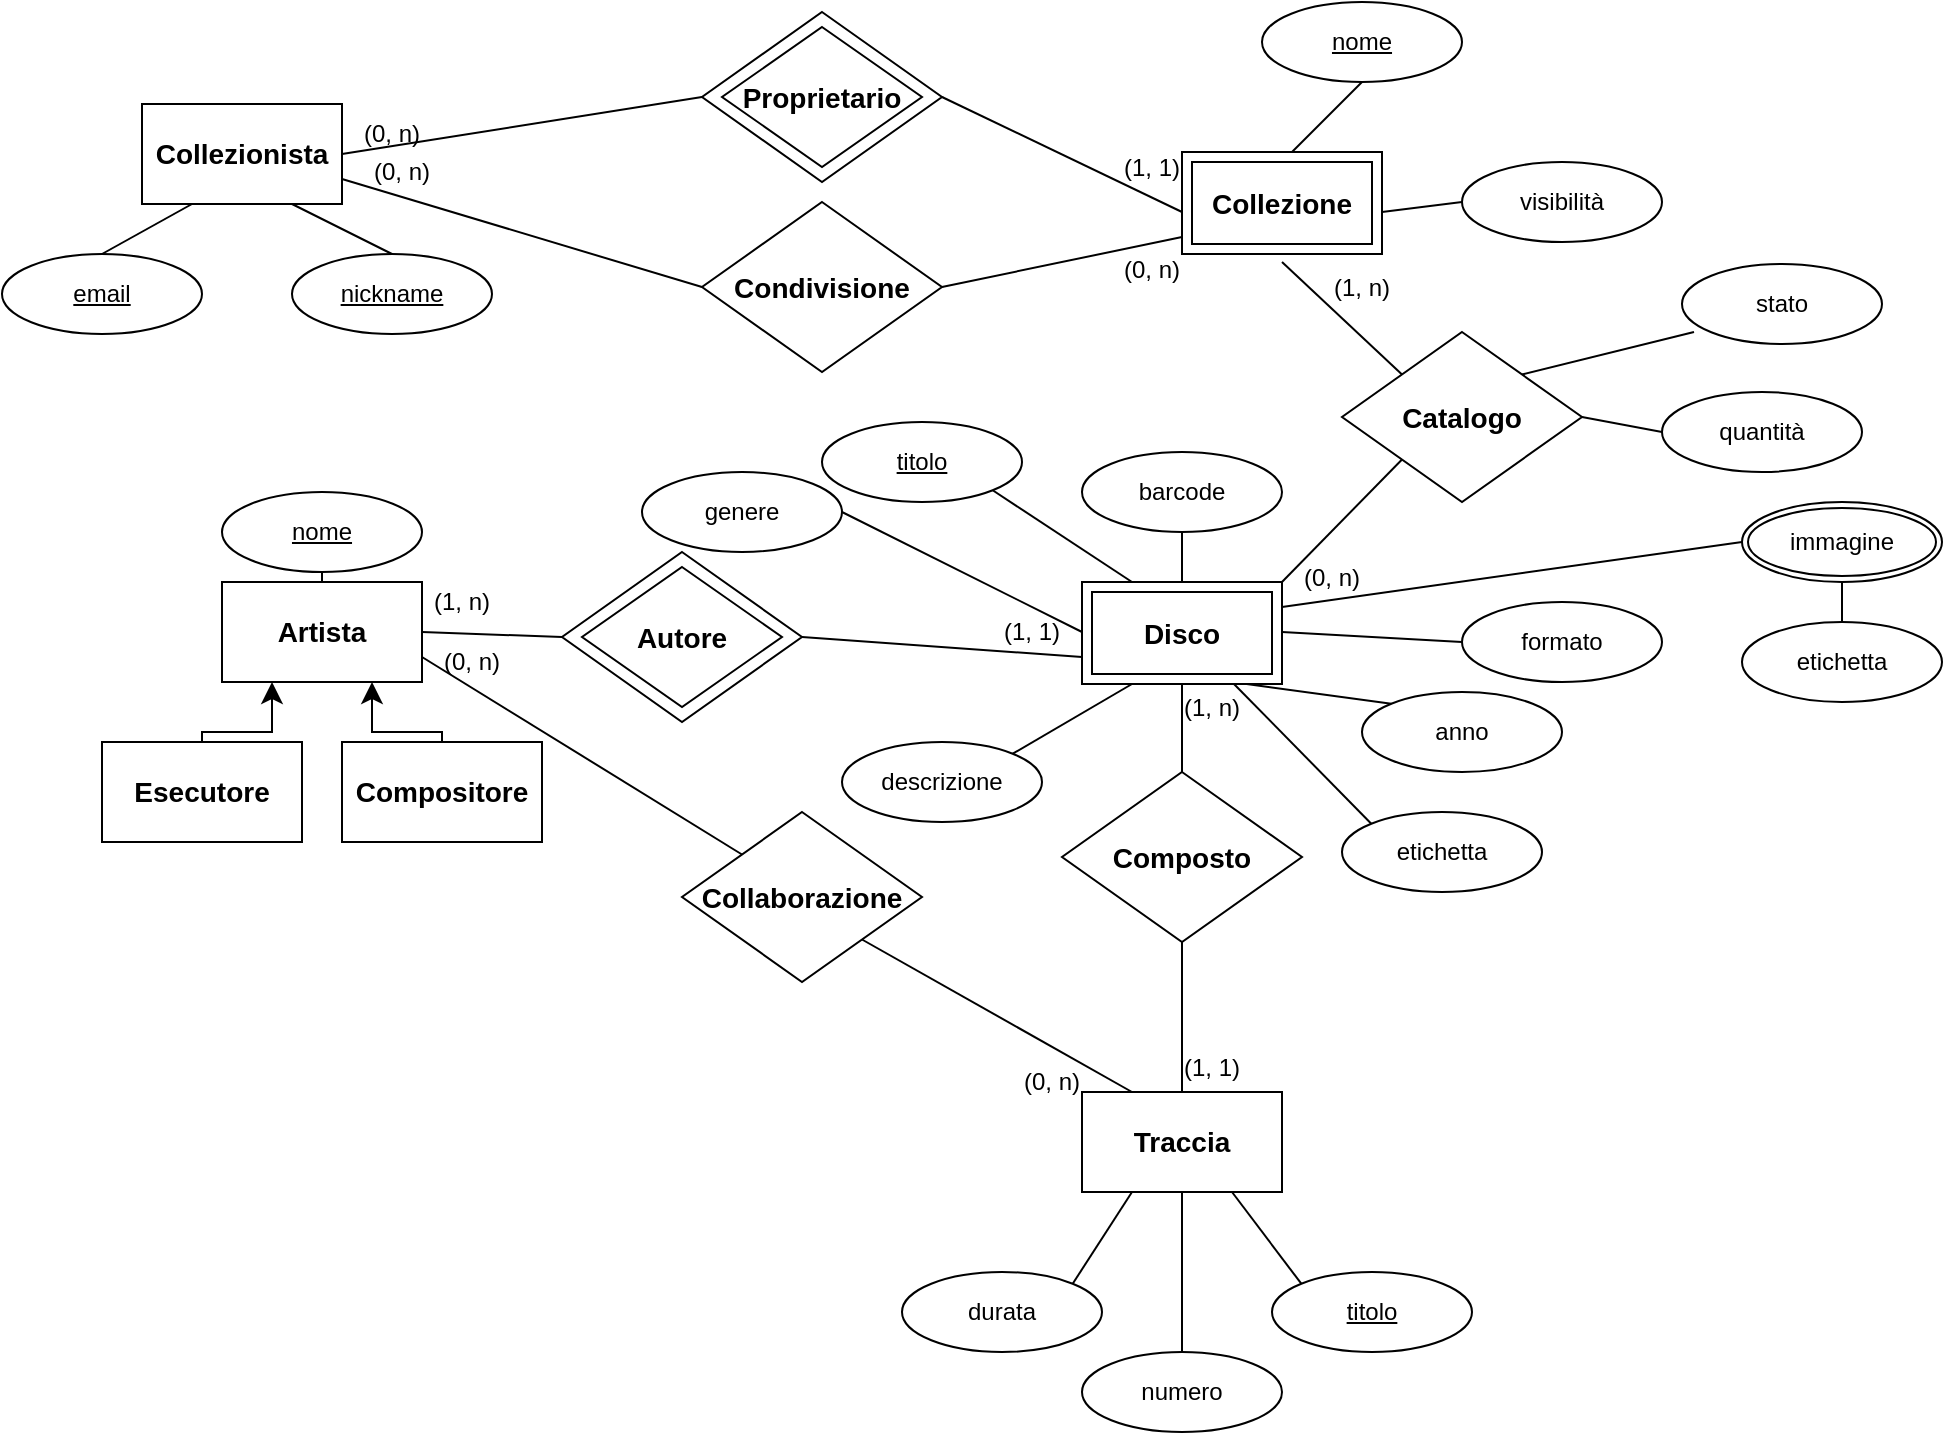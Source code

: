 <mxfile version="21.2.8" type="device">
  <diagram name="Page-1" id="4Aah7TVW3mhizXnvqQwW">
    <mxGraphModel dx="880" dy="526" grid="1" gridSize="10" guides="1" tooltips="1" connect="1" arrows="1" fold="1" page="1" pageScale="1" pageWidth="850" pageHeight="1100" math="0" shadow="0">
      <root>
        <mxCell id="0" />
        <mxCell id="1" parent="0" />
        <mxCell id="E__VWcDHF8cWpaPQWQcF-9" value="" style="group" parent="1" vertex="1" connectable="0">
          <mxGeometry x="70" y="76" width="110" height="80" as="geometry" />
        </mxCell>
        <mxCell id="E__VWcDHF8cWpaPQWQcF-8" value="" style="html=1;dashed=0;whiteSpace=wrap;" parent="E__VWcDHF8cWpaPQWQcF-9" vertex="1">
          <mxGeometry width="100" height="50" as="geometry" />
        </mxCell>
        <mxCell id="E__VWcDHF8cWpaPQWQcF-4" value="Collezionista" style="text;html=1;strokeColor=none;fillColor=none;align=center;verticalAlign=middle;whiteSpace=wrap;rounded=0;fontStyle=1;fontSize=14;" parent="E__VWcDHF8cWpaPQWQcF-9" vertex="1">
          <mxGeometry x="20" y="10" width="60" height="30" as="geometry" />
        </mxCell>
        <mxCell id="E__VWcDHF8cWpaPQWQcF-14" value="nickname" style="ellipse;whiteSpace=wrap;html=1;align=center;fontStyle=4;" parent="1" vertex="1">
          <mxGeometry x="145" y="151" width="100" height="40" as="geometry" />
        </mxCell>
        <mxCell id="E__VWcDHF8cWpaPQWQcF-16" value="" style="endArrow=none;html=1;rounded=0;entryX=0.5;entryY=0;entryDx=0;entryDy=0;exitX=0.75;exitY=1;exitDx=0;exitDy=0;" parent="1" source="E__VWcDHF8cWpaPQWQcF-8" target="E__VWcDHF8cWpaPQWQcF-14" edge="1">
          <mxGeometry relative="1" as="geometry">
            <mxPoint x="130" y="141" as="sourcePoint" />
            <mxPoint x="100" y="241" as="targetPoint" />
          </mxGeometry>
        </mxCell>
        <mxCell id="E__VWcDHF8cWpaPQWQcF-18" value="&lt;u&gt;email&lt;/u&gt;" style="ellipse;whiteSpace=wrap;html=1;align=center;" parent="1" vertex="1">
          <mxGeometry y="151" width="100" height="40" as="geometry" />
        </mxCell>
        <mxCell id="E__VWcDHF8cWpaPQWQcF-19" value="" style="endArrow=none;html=1;rounded=0;entryX=0.5;entryY=0;entryDx=0;entryDy=0;exitX=0.25;exitY=1;exitDx=0;exitDy=0;" parent="1" source="E__VWcDHF8cWpaPQWQcF-8" target="E__VWcDHF8cWpaPQWQcF-18" edge="1">
          <mxGeometry relative="1" as="geometry">
            <mxPoint x="200" y="106" as="sourcePoint" />
            <mxPoint x="205" y="171" as="targetPoint" />
          </mxGeometry>
        </mxCell>
        <mxCell id="E__VWcDHF8cWpaPQWQcF-24" value="&lt;u&gt;nome&lt;/u&gt;" style="ellipse;whiteSpace=wrap;html=1;align=center;" parent="1" vertex="1">
          <mxGeometry x="630" y="25" width="100" height="40" as="geometry" />
        </mxCell>
        <mxCell id="E__VWcDHF8cWpaPQWQcF-25" value="" style="endArrow=none;html=1;rounded=0;entryX=0.5;entryY=0;entryDx=0;entryDy=0;exitX=0.5;exitY=1;exitDx=0;exitDy=0;" parent="1" source="E__VWcDHF8cWpaPQWQcF-24" edge="1">
          <mxGeometry relative="1" as="geometry">
            <mxPoint x="800" y="115" as="sourcePoint" />
            <mxPoint x="640" y="105" as="targetPoint" />
          </mxGeometry>
        </mxCell>
        <mxCell id="E__VWcDHF8cWpaPQWQcF-26" value="stato" style="ellipse;whiteSpace=wrap;html=1;align=center;" parent="1" vertex="1">
          <mxGeometry x="840" y="156" width="100" height="40" as="geometry" />
        </mxCell>
        <mxCell id="E__VWcDHF8cWpaPQWQcF-27" value="anno" style="ellipse;whiteSpace=wrap;html=1;align=center;" parent="1" vertex="1">
          <mxGeometry x="680" y="370" width="100" height="40" as="geometry" />
        </mxCell>
        <mxCell id="E__VWcDHF8cWpaPQWQcF-28" value="genere" style="ellipse;whiteSpace=wrap;html=1;align=center;" parent="1" vertex="1">
          <mxGeometry x="320" y="260" width="100" height="40" as="geometry" />
        </mxCell>
        <mxCell id="E__VWcDHF8cWpaPQWQcF-30" value="&lt;u&gt;titolo&lt;/u&gt;" style="ellipse;whiteSpace=wrap;html=1;align=center;" parent="1" vertex="1">
          <mxGeometry x="410" y="235" width="100" height="40" as="geometry" />
        </mxCell>
        <mxCell id="E__VWcDHF8cWpaPQWQcF-31" value="formato" style="ellipse;whiteSpace=wrap;html=1;align=center;" parent="1" vertex="1">
          <mxGeometry x="730" y="325" width="100" height="40" as="geometry" />
        </mxCell>
        <mxCell id="E__VWcDHF8cWpaPQWQcF-32" value="barcode" style="ellipse;whiteSpace=wrap;html=1;align=center;" parent="1" vertex="1">
          <mxGeometry x="540" y="250" width="100" height="40" as="geometry" />
        </mxCell>
        <mxCell id="E__VWcDHF8cWpaPQWQcF-34" value="" style="group" parent="1" vertex="1" connectable="0">
          <mxGeometry x="540" y="570" width="100" height="50" as="geometry" />
        </mxCell>
        <mxCell id="E__VWcDHF8cWpaPQWQcF-35" value="" style="html=1;dashed=0;whiteSpace=wrap;" parent="E__VWcDHF8cWpaPQWQcF-34" vertex="1">
          <mxGeometry width="100" height="50" as="geometry" />
        </mxCell>
        <mxCell id="E__VWcDHF8cWpaPQWQcF-36" value="Traccia" style="text;html=1;strokeColor=none;fillColor=none;align=center;verticalAlign=middle;whiteSpace=wrap;rounded=0;fontStyle=1;fontSize=14;" parent="E__VWcDHF8cWpaPQWQcF-34" vertex="1">
          <mxGeometry x="20" y="10" width="60" height="30" as="geometry" />
        </mxCell>
        <mxCell id="E__VWcDHF8cWpaPQWQcF-37" value="&lt;u&gt;titolo&lt;/u&gt;" style="ellipse;whiteSpace=wrap;html=1;align=center;" parent="1" vertex="1">
          <mxGeometry x="635" y="660" width="100" height="40" as="geometry" />
        </mxCell>
        <mxCell id="E__VWcDHF8cWpaPQWQcF-39" value="durata" style="ellipse;whiteSpace=wrap;html=1;align=center;" parent="1" vertex="1">
          <mxGeometry x="450" y="660" width="100" height="40" as="geometry" />
        </mxCell>
        <mxCell id="E__VWcDHF8cWpaPQWQcF-49" value="visibilità" style="ellipse;whiteSpace=wrap;html=1;align=center;" parent="1" vertex="1">
          <mxGeometry x="730" y="105" width="100" height="40" as="geometry" />
        </mxCell>
        <mxCell id="3cUHEKkpjPZS7k_F1PP2-15" value="" style="endArrow=none;html=1;rounded=0;entryX=1;entryY=0.5;entryDx=0;entryDy=0;exitX=0;exitY=0.5;exitDx=0;exitDy=0;" parent="1" target="E__VWcDHF8cWpaPQWQcF-8" edge="1">
          <mxGeometry relative="1" as="geometry">
            <mxPoint x="350" y="72.5" as="sourcePoint" />
            <mxPoint x="410" y="190" as="targetPoint" />
          </mxGeometry>
        </mxCell>
        <mxCell id="3cUHEKkpjPZS7k_F1PP2-17" value="(0, n)" style="text;html=1;strokeColor=none;fillColor=none;align=center;verticalAlign=middle;whiteSpace=wrap;rounded=0;" parent="1" vertex="1">
          <mxGeometry x="180" y="86" width="30" height="10" as="geometry" />
        </mxCell>
        <mxCell id="3cUHEKkpjPZS7k_F1PP2-18" value="" style="endArrow=none;html=1;rounded=0;entryX=0;entryY=0.5;entryDx=0;entryDy=0;exitX=1;exitY=0.5;exitDx=0;exitDy=0;" parent="1" edge="1">
          <mxGeometry relative="1" as="geometry">
            <mxPoint x="470" y="72.5" as="sourcePoint" />
            <mxPoint x="590" y="130" as="targetPoint" />
          </mxGeometry>
        </mxCell>
        <mxCell id="3cUHEKkpjPZS7k_F1PP2-19" value="(1, 1)" style="text;html=1;strokeColor=none;fillColor=none;align=center;verticalAlign=middle;whiteSpace=wrap;rounded=0;" parent="1" vertex="1">
          <mxGeometry x="560" y="100" width="30" height="15" as="geometry" />
        </mxCell>
        <mxCell id="3cUHEKkpjPZS7k_F1PP2-26" value="" style="group" parent="1" vertex="1" connectable="0">
          <mxGeometry x="110" y="315" width="100" height="50" as="geometry" />
        </mxCell>
        <mxCell id="3cUHEKkpjPZS7k_F1PP2-24" value="" style="html=1;dashed=0;whiteSpace=wrap;" parent="3cUHEKkpjPZS7k_F1PP2-26" vertex="1">
          <mxGeometry width="100" height="50" as="geometry" />
        </mxCell>
        <mxCell id="3cUHEKkpjPZS7k_F1PP2-25" value="&lt;b&gt;&lt;font style=&quot;font-size: 14px;&quot;&gt;Artista&lt;/font&gt;&lt;/b&gt;" style="text;html=1;strokeColor=none;fillColor=none;align=center;verticalAlign=middle;whiteSpace=wrap;rounded=0;" parent="3cUHEKkpjPZS7k_F1PP2-26" vertex="1">
          <mxGeometry x="20" y="10" width="60" height="30" as="geometry" />
        </mxCell>
        <mxCell id="3cUHEKkpjPZS7k_F1PP2-28" value="" style="group" parent="1" vertex="1" connectable="0">
          <mxGeometry x="170" y="395" width="100" height="50" as="geometry" />
        </mxCell>
        <mxCell id="3cUHEKkpjPZS7k_F1PP2-29" value="" style="html=1;dashed=0;whiteSpace=wrap;" parent="3cUHEKkpjPZS7k_F1PP2-28" vertex="1">
          <mxGeometry width="100" height="50" as="geometry" />
        </mxCell>
        <mxCell id="3cUHEKkpjPZS7k_F1PP2-30" value="&lt;b&gt;&lt;font style=&quot;font-size: 14px;&quot;&gt;Compositore&lt;/font&gt;&lt;/b&gt;" style="text;html=1;strokeColor=none;fillColor=none;align=center;verticalAlign=middle;whiteSpace=wrap;rounded=0;" parent="3cUHEKkpjPZS7k_F1PP2-28" vertex="1">
          <mxGeometry x="20" y="10" width="60" height="30" as="geometry" />
        </mxCell>
        <mxCell id="3cUHEKkpjPZS7k_F1PP2-31" value="" style="group" parent="1" vertex="1" connectable="0">
          <mxGeometry x="50" y="395" width="100" height="50" as="geometry" />
        </mxCell>
        <mxCell id="3cUHEKkpjPZS7k_F1PP2-32" value="" style="html=1;dashed=0;whiteSpace=wrap;" parent="3cUHEKkpjPZS7k_F1PP2-31" vertex="1">
          <mxGeometry width="100" height="50" as="geometry" />
        </mxCell>
        <mxCell id="3cUHEKkpjPZS7k_F1PP2-33" value="&lt;b&gt;&lt;font style=&quot;font-size: 14px;&quot;&gt;Esecutore&lt;br&gt;&lt;/font&gt;&lt;/b&gt;" style="text;html=1;strokeColor=none;fillColor=none;align=center;verticalAlign=middle;whiteSpace=wrap;rounded=0;" parent="3cUHEKkpjPZS7k_F1PP2-31" vertex="1">
          <mxGeometry x="20" y="10" width="60" height="30" as="geometry" />
        </mxCell>
        <mxCell id="3cUHEKkpjPZS7k_F1PP2-42" value="" style="endArrow=none;html=1;rounded=0;entryX=0.5;entryY=0;entryDx=0;entryDy=0;exitX=0.5;exitY=1;exitDx=0;exitDy=0;" parent="1" source="3cUHEKkpjPZS7k_F1PP2-48" target="3cUHEKkpjPZS7k_F1PP2-24" edge="1">
          <mxGeometry relative="1" as="geometry">
            <mxPoint x="650" y="240" as="sourcePoint" />
            <mxPoint x="610" y="280" as="targetPoint" />
          </mxGeometry>
        </mxCell>
        <mxCell id="3cUHEKkpjPZS7k_F1PP2-43" value="" style="endArrow=none;html=1;rounded=0;entryX=0.5;entryY=0;entryDx=0;entryDy=0;exitX=0.5;exitY=1;exitDx=0;exitDy=0;" parent="1" source="E__VWcDHF8cWpaPQWQcF-32" edge="1">
          <mxGeometry relative="1" as="geometry">
            <mxPoint x="700" y="250" as="sourcePoint" />
            <mxPoint x="590" y="315" as="targetPoint" />
          </mxGeometry>
        </mxCell>
        <mxCell id="3cUHEKkpjPZS7k_F1PP2-44" value="" style="endArrow=none;html=1;rounded=0;entryX=1;entryY=1;entryDx=0;entryDy=0;exitX=0.25;exitY=0;exitDx=0;exitDy=0;" parent="1" target="E__VWcDHF8cWpaPQWQcF-30" edge="1">
          <mxGeometry relative="1" as="geometry">
            <mxPoint x="565" y="315" as="sourcePoint" />
            <mxPoint x="680" y="290" as="targetPoint" />
          </mxGeometry>
        </mxCell>
        <mxCell id="3cUHEKkpjPZS7k_F1PP2-45" value="" style="endArrow=none;html=1;rounded=0;entryX=1;entryY=0.5;entryDx=0;entryDy=0;exitX=0;exitY=0.5;exitDx=0;exitDy=0;" parent="1" source="E__VWcDHF8cWpaPQWQcF-31" edge="1">
          <mxGeometry relative="1" as="geometry">
            <mxPoint x="750" y="260" as="sourcePoint" />
            <mxPoint x="640" y="340" as="targetPoint" />
          </mxGeometry>
        </mxCell>
        <mxCell id="3cUHEKkpjPZS7k_F1PP2-48" value="nome" style="ellipse;whiteSpace=wrap;html=1;align=center;fontStyle=4;" parent="1" vertex="1">
          <mxGeometry x="110" y="270" width="100" height="40" as="geometry" />
        </mxCell>
        <mxCell id="3cUHEKkpjPZS7k_F1PP2-50" value="" style="edgeStyle=segmentEdgeStyle;endArrow=classic;html=1;curved=0;rounded=0;endSize=8;startSize=8;exitX=0.5;exitY=0;exitDx=0;exitDy=0;entryX=0.25;entryY=1;entryDx=0;entryDy=0;" parent="1" source="3cUHEKkpjPZS7k_F1PP2-32" target="3cUHEKkpjPZS7k_F1PP2-24" edge="1">
          <mxGeometry width="50" height="50" relative="1" as="geometry">
            <mxPoint x="500" y="410" as="sourcePoint" />
            <mxPoint x="550" y="360" as="targetPoint" />
            <Array as="points">
              <mxPoint x="100" y="390" />
              <mxPoint x="135" y="390" />
            </Array>
          </mxGeometry>
        </mxCell>
        <mxCell id="3cUHEKkpjPZS7k_F1PP2-51" value="" style="edgeStyle=segmentEdgeStyle;endArrow=classic;html=1;curved=0;rounded=0;endSize=8;startSize=8;exitX=0.5;exitY=0;exitDx=0;exitDy=0;entryX=0.75;entryY=1;entryDx=0;entryDy=0;" parent="1" source="3cUHEKkpjPZS7k_F1PP2-29" target="3cUHEKkpjPZS7k_F1PP2-24" edge="1">
          <mxGeometry width="50" height="50" relative="1" as="geometry">
            <mxPoint x="500" y="410" as="sourcePoint" />
            <mxPoint x="550" y="360" as="targetPoint" />
            <Array as="points">
              <mxPoint x="220" y="390" />
              <mxPoint x="185" y="390" />
            </Array>
          </mxGeometry>
        </mxCell>
        <mxCell id="3cUHEKkpjPZS7k_F1PP2-52" value="" style="endArrow=none;html=1;rounded=0;entryX=1;entryY=0.5;entryDx=0;entryDy=0;exitX=0;exitY=0.5;exitDx=0;exitDy=0;" parent="1" target="E__VWcDHF8cWpaPQWQcF-28" edge="1">
          <mxGeometry relative="1" as="geometry">
            <mxPoint x="540" y="340" as="sourcePoint" />
            <mxPoint x="670" y="428" as="targetPoint" />
          </mxGeometry>
        </mxCell>
        <mxCell id="3cUHEKkpjPZS7k_F1PP2-53" value="" style="endArrow=none;html=1;rounded=0;entryX=0;entryY=0;entryDx=0;entryDy=0;exitX=0.75;exitY=1;exitDx=0;exitDy=0;" parent="1" target="E__VWcDHF8cWpaPQWQcF-27" edge="1">
          <mxGeometry relative="1" as="geometry">
            <mxPoint x="615" y="365" as="sourcePoint" />
            <mxPoint x="590" y="438" as="targetPoint" />
          </mxGeometry>
        </mxCell>
        <mxCell id="3cUHEKkpjPZS7k_F1PP2-54" value="" style="endArrow=none;html=1;rounded=0;entryX=0.06;entryY=0.85;entryDx=0;entryDy=0;exitX=1;exitY=0;exitDx=0;exitDy=0;entryPerimeter=0;" parent="1" target="E__VWcDHF8cWpaPQWQcF-26" edge="1" source="3cUHEKkpjPZS7k_F1PP2-57">
          <mxGeometry relative="1" as="geometry">
            <mxPoint x="565" y="365" as="sourcePoint" />
            <mxPoint x="550" y="418" as="targetPoint" />
          </mxGeometry>
        </mxCell>
        <mxCell id="3cUHEKkpjPZS7k_F1PP2-56" value="" style="group" parent="1" vertex="1" connectable="0">
          <mxGeometry x="670" y="190" width="120" height="85" as="geometry" />
        </mxCell>
        <mxCell id="3cUHEKkpjPZS7k_F1PP2-57" value="" style="shape=rhombus;html=1;dashed=0;whiteSpace=wrap;perimeter=rhombusPerimeter;" parent="3cUHEKkpjPZS7k_F1PP2-56" vertex="1">
          <mxGeometry width="120" height="85" as="geometry" />
        </mxCell>
        <mxCell id="3cUHEKkpjPZS7k_F1PP2-58" value="Catalogo" style="text;html=1;strokeColor=none;fillColor=none;align=center;verticalAlign=middle;whiteSpace=wrap;rounded=0;fontStyle=1;fontSize=14;" parent="3cUHEKkpjPZS7k_F1PP2-56" vertex="1">
          <mxGeometry x="30" y="27.5" width="60" height="30" as="geometry" />
        </mxCell>
        <mxCell id="3cUHEKkpjPZS7k_F1PP2-59" value="" style="endArrow=none;html=1;rounded=0;entryX=0;entryY=0;entryDx=0;entryDy=0;exitX=0.5;exitY=1;exitDx=0;exitDy=0;" parent="1" target="3cUHEKkpjPZS7k_F1PP2-57" edge="1">
          <mxGeometry relative="1" as="geometry">
            <mxPoint x="640" y="155" as="sourcePoint" />
            <mxPoint x="490" y="235" as="targetPoint" />
          </mxGeometry>
        </mxCell>
        <mxCell id="3cUHEKkpjPZS7k_F1PP2-60" value="(0, n)" style="text;html=1;strokeColor=none;fillColor=none;align=center;verticalAlign=middle;whiteSpace=wrap;rounded=0;" parent="1" vertex="1">
          <mxGeometry x="560" y="151" width="30" height="15" as="geometry" />
        </mxCell>
        <mxCell id="3cUHEKkpjPZS7k_F1PP2-61" value="" style="endArrow=none;html=1;rounded=0;entryX=0;entryY=1;entryDx=0;entryDy=0;exitX=1;exitY=0;exitDx=0;exitDy=0;" parent="1" target="3cUHEKkpjPZS7k_F1PP2-57" edge="1">
          <mxGeometry relative="1" as="geometry">
            <mxPoint x="640" y="315" as="sourcePoint" />
            <mxPoint x="620" y="230" as="targetPoint" />
          </mxGeometry>
        </mxCell>
        <mxCell id="3cUHEKkpjPZS7k_F1PP2-62" value="(0, n)" style="text;html=1;strokeColor=none;fillColor=none;align=center;verticalAlign=middle;whiteSpace=wrap;rounded=0;" parent="1" vertex="1">
          <mxGeometry x="650" y="305" width="30" height="15" as="geometry" />
        </mxCell>
        <mxCell id="3cUHEKkpjPZS7k_F1PP2-71" value="" style="endArrow=none;html=1;rounded=0;entryX=1;entryY=0.5;entryDx=0;entryDy=0;exitX=0;exitY=0.5;exitDx=0;exitDy=0;" parent="1" target="3cUHEKkpjPZS7k_F1PP2-24" edge="1">
          <mxGeometry relative="1" as="geometry">
            <mxPoint x="280" y="342.5" as="sourcePoint" />
            <mxPoint x="290" y="195" as="targetPoint" />
          </mxGeometry>
        </mxCell>
        <mxCell id="3cUHEKkpjPZS7k_F1PP2-72" value="(1, n)" style="text;html=1;strokeColor=none;fillColor=none;align=center;verticalAlign=middle;whiteSpace=wrap;rounded=0;" parent="1" vertex="1">
          <mxGeometry x="215" y="320" width="30" height="10" as="geometry" />
        </mxCell>
        <mxCell id="3cUHEKkpjPZS7k_F1PP2-73" value="" style="endArrow=none;html=1;rounded=0;entryX=1;entryY=0.5;entryDx=0;entryDy=0;exitX=0;exitY=0.75;exitDx=0;exitDy=0;" parent="1" edge="1">
          <mxGeometry relative="1" as="geometry">
            <mxPoint x="540" y="352.5" as="sourcePoint" />
            <mxPoint x="400" y="342.5" as="targetPoint" />
          </mxGeometry>
        </mxCell>
        <mxCell id="3cUHEKkpjPZS7k_F1PP2-74" value="(1, 1)" style="text;html=1;strokeColor=none;fillColor=none;align=center;verticalAlign=middle;whiteSpace=wrap;rounded=0;" parent="1" vertex="1">
          <mxGeometry x="500" y="335" width="30" height="10" as="geometry" />
        </mxCell>
        <mxCell id="3cUHEKkpjPZS7k_F1PP2-75" value="" style="endArrow=none;html=1;rounded=0;entryX=1;entryY=0;entryDx=0;entryDy=0;exitX=0.25;exitY=1;exitDx=0;exitDy=0;" parent="1" source="E__VWcDHF8cWpaPQWQcF-35" target="E__VWcDHF8cWpaPQWQcF-39" edge="1">
          <mxGeometry relative="1" as="geometry">
            <mxPoint x="750" y="590" as="sourcePoint" />
            <mxPoint x="630" y="530" as="targetPoint" />
          </mxGeometry>
        </mxCell>
        <mxCell id="3cUHEKkpjPZS7k_F1PP2-76" value="" style="endArrow=none;html=1;rounded=0;entryX=0.75;entryY=1;entryDx=0;entryDy=0;exitX=0;exitY=0;exitDx=0;exitDy=0;" parent="1" source="E__VWcDHF8cWpaPQWQcF-37" target="E__VWcDHF8cWpaPQWQcF-35" edge="1">
          <mxGeometry relative="1" as="geometry">
            <mxPoint x="730" y="600" as="sourcePoint" />
            <mxPoint x="610" y="540" as="targetPoint" />
          </mxGeometry>
        </mxCell>
        <mxCell id="3cUHEKkpjPZS7k_F1PP2-77" value="" style="group" parent="1" vertex="1" connectable="0">
          <mxGeometry x="530" y="410" width="120" height="85" as="geometry" />
        </mxCell>
        <mxCell id="3cUHEKkpjPZS7k_F1PP2-78" value="" style="shape=rhombus;html=1;dashed=0;whiteSpace=wrap;perimeter=rhombusPerimeter;" parent="3cUHEKkpjPZS7k_F1PP2-77" vertex="1">
          <mxGeometry width="120" height="85" as="geometry" />
        </mxCell>
        <mxCell id="3cUHEKkpjPZS7k_F1PP2-79" value="Composto" style="text;html=1;strokeColor=none;fillColor=none;align=center;verticalAlign=middle;whiteSpace=wrap;rounded=0;fontStyle=1;fontSize=14;" parent="3cUHEKkpjPZS7k_F1PP2-77" vertex="1">
          <mxGeometry x="30" y="27.5" width="60" height="30" as="geometry" />
        </mxCell>
        <mxCell id="3cUHEKkpjPZS7k_F1PP2-80" value="" style="endArrow=none;html=1;rounded=0;entryX=0.5;entryY=0;entryDx=0;entryDy=0;exitX=0.5;exitY=1;exitDx=0;exitDy=0;" parent="1" target="3cUHEKkpjPZS7k_F1PP2-78" edge="1">
          <mxGeometry relative="1" as="geometry">
            <mxPoint x="590" y="365" as="sourcePoint" />
            <mxPoint x="590" y="521.5" as="targetPoint" />
          </mxGeometry>
        </mxCell>
        <mxCell id="3cUHEKkpjPZS7k_F1PP2-81" value="(1, n)" style="text;html=1;strokeColor=none;fillColor=none;align=center;verticalAlign=middle;whiteSpace=wrap;rounded=0;" parent="1" vertex="1">
          <mxGeometry x="590" y="370" width="30" height="15" as="geometry" />
        </mxCell>
        <mxCell id="3cUHEKkpjPZS7k_F1PP2-82" value="" style="endArrow=none;html=1;rounded=0;entryX=0.5;entryY=1;entryDx=0;entryDy=0;exitX=0.5;exitY=0;exitDx=0;exitDy=0;" parent="1" source="E__VWcDHF8cWpaPQWQcF-35" target="3cUHEKkpjPZS7k_F1PP2-78" edge="1">
          <mxGeometry relative="1" as="geometry">
            <mxPoint x="740" y="601.5" as="sourcePoint" />
            <mxPoint x="720" y="516.5" as="targetPoint" />
          </mxGeometry>
        </mxCell>
        <mxCell id="3cUHEKkpjPZS7k_F1PP2-83" value="(1, 1)" style="text;html=1;strokeColor=none;fillColor=none;align=center;verticalAlign=middle;whiteSpace=wrap;rounded=0;" parent="1" vertex="1">
          <mxGeometry x="590" y="550" width="30" height="15" as="geometry" />
        </mxCell>
        <mxCell id="3cUHEKkpjPZS7k_F1PP2-95" value="" style="group" parent="1" vertex="1" connectable="0">
          <mxGeometry x="350" y="125" width="120" height="85" as="geometry" />
        </mxCell>
        <mxCell id="3cUHEKkpjPZS7k_F1PP2-96" value="" style="shape=rhombus;html=1;dashed=0;whiteSpace=wrap;perimeter=rhombusPerimeter;" parent="3cUHEKkpjPZS7k_F1PP2-95" vertex="1">
          <mxGeometry width="120" height="85" as="geometry" />
        </mxCell>
        <mxCell id="3cUHEKkpjPZS7k_F1PP2-97" value="Condivisione" style="text;html=1;strokeColor=none;fillColor=none;align=center;verticalAlign=middle;whiteSpace=wrap;rounded=0;fontStyle=1;fontSize=14;" parent="3cUHEKkpjPZS7k_F1PP2-95" vertex="1">
          <mxGeometry x="30" y="27.5" width="60" height="30" as="geometry" />
        </mxCell>
        <mxCell id="3cUHEKkpjPZS7k_F1PP2-98" value="" style="endArrow=none;html=1;rounded=0;entryX=1;entryY=0.75;entryDx=0;entryDy=0;exitX=0;exitY=0.5;exitDx=0;exitDy=0;" parent="1" source="3cUHEKkpjPZS7k_F1PP2-96" target="E__VWcDHF8cWpaPQWQcF-8" edge="1">
          <mxGeometry relative="1" as="geometry">
            <mxPoint x="380" y="330" as="sourcePoint" />
            <mxPoint x="300" y="241" as="targetPoint" />
          </mxGeometry>
        </mxCell>
        <mxCell id="3cUHEKkpjPZS7k_F1PP2-99" value="(0, n)" style="text;html=1;strokeColor=none;fillColor=none;align=center;verticalAlign=middle;whiteSpace=wrap;rounded=0;" parent="1" vertex="1">
          <mxGeometry x="185" y="105" width="30" height="10" as="geometry" />
        </mxCell>
        <mxCell id="3cUHEKkpjPZS7k_F1PP2-100" value="" style="endArrow=none;html=1;rounded=0;entryX=0;entryY=0.75;entryDx=0;entryDy=0;exitX=1;exitY=0.5;exitDx=0;exitDy=0;" parent="1" source="3cUHEKkpjPZS7k_F1PP2-96" edge="1">
          <mxGeometry relative="1" as="geometry">
            <mxPoint x="830" y="283" as="sourcePoint" />
            <mxPoint x="590" y="142.5" as="targetPoint" />
          </mxGeometry>
        </mxCell>
        <mxCell id="3cUHEKkpjPZS7k_F1PP2-101" value="(1, n)" style="text;html=1;strokeColor=none;fillColor=none;align=center;verticalAlign=middle;whiteSpace=wrap;rounded=0;" parent="1" vertex="1">
          <mxGeometry x="665" y="160" width="30" height="15" as="geometry" />
        </mxCell>
        <mxCell id="3cUHEKkpjPZS7k_F1PP2-102" value="" style="endArrow=none;html=1;rounded=0;entryX=1;entryY=0.5;entryDx=0;entryDy=0;exitX=0;exitY=0.5;exitDx=0;exitDy=0;" parent="1" source="E__VWcDHF8cWpaPQWQcF-49" edge="1">
          <mxGeometry relative="1" as="geometry">
            <mxPoint x="750" y="70" as="sourcePoint" />
            <mxPoint x="690" y="130" as="targetPoint" />
          </mxGeometry>
        </mxCell>
        <mxCell id="3cUHEKkpjPZS7k_F1PP2-113" value="immagine" style="ellipse;shape=doubleEllipse;margin=3;whiteSpace=wrap;html=1;align=center;" parent="1" vertex="1">
          <mxGeometry x="870" y="275" width="100" height="40" as="geometry" />
        </mxCell>
        <mxCell id="3cUHEKkpjPZS7k_F1PP2-114" value="etichetta" style="ellipse;whiteSpace=wrap;html=1;align=center;" parent="1" vertex="1">
          <mxGeometry x="870" y="335" width="100" height="40" as="geometry" />
        </mxCell>
        <mxCell id="3cUHEKkpjPZS7k_F1PP2-115" value="" style="endArrow=none;html=1;rounded=0;entryX=0.5;entryY=0;entryDx=0;entryDy=0;exitX=0.5;exitY=1;exitDx=0;exitDy=0;" parent="1" source="3cUHEKkpjPZS7k_F1PP2-113" target="3cUHEKkpjPZS7k_F1PP2-114" edge="1">
          <mxGeometry relative="1" as="geometry">
            <mxPoint x="860" y="375" as="sourcePoint" />
            <mxPoint x="780" y="386" as="targetPoint" />
          </mxGeometry>
        </mxCell>
        <mxCell id="3cUHEKkpjPZS7k_F1PP2-116" value="etichetta" style="ellipse;whiteSpace=wrap;html=1;align=center;" parent="1" vertex="1">
          <mxGeometry x="670" y="430" width="100" height="40" as="geometry" />
        </mxCell>
        <mxCell id="3cUHEKkpjPZS7k_F1PP2-117" value="" style="endArrow=none;html=1;rounded=0;entryX=0;entryY=0;entryDx=0;entryDy=0;exitX=0.75;exitY=1;exitDx=0;exitDy=0;" parent="1" target="3cUHEKkpjPZS7k_F1PP2-116" edge="1">
          <mxGeometry relative="1" as="geometry">
            <mxPoint x="615" y="365" as="sourcePoint" />
            <mxPoint x="890" y="431" as="targetPoint" />
          </mxGeometry>
        </mxCell>
        <mxCell id="3cUHEKkpjPZS7k_F1PP2-118" value="" style="group" parent="1" vertex="1" connectable="0">
          <mxGeometry x="340" y="430" width="120" height="85" as="geometry" />
        </mxCell>
        <mxCell id="3cUHEKkpjPZS7k_F1PP2-119" value="" style="shape=rhombus;html=1;dashed=0;whiteSpace=wrap;perimeter=rhombusPerimeter;" parent="3cUHEKkpjPZS7k_F1PP2-118" vertex="1">
          <mxGeometry width="120" height="85" as="geometry" />
        </mxCell>
        <mxCell id="3cUHEKkpjPZS7k_F1PP2-120" value="Collaborazione" style="text;html=1;strokeColor=none;fillColor=none;align=center;verticalAlign=middle;whiteSpace=wrap;rounded=0;fontStyle=1;fontSize=14;" parent="3cUHEKkpjPZS7k_F1PP2-118" vertex="1">
          <mxGeometry x="30" y="27.5" width="60" height="30" as="geometry" />
        </mxCell>
        <mxCell id="3cUHEKkpjPZS7k_F1PP2-121" value="" style="endArrow=none;html=1;rounded=0;entryX=1;entryY=0.75;entryDx=0;entryDy=0;exitX=0;exitY=0;exitDx=0;exitDy=0;" parent="1" source="3cUHEKkpjPZS7k_F1PP2-119" target="3cUHEKkpjPZS7k_F1PP2-24" edge="1">
          <mxGeometry relative="1" as="geometry">
            <mxPoint x="350" y="420" as="sourcePoint" />
            <mxPoint x="280" y="417" as="targetPoint" />
          </mxGeometry>
        </mxCell>
        <mxCell id="3cUHEKkpjPZS7k_F1PP2-123" value="" style="endArrow=none;html=1;rounded=0;entryX=1;entryY=1;entryDx=0;entryDy=0;exitX=0.25;exitY=0;exitDx=0;exitDy=0;" parent="1" source="E__VWcDHF8cWpaPQWQcF-35" target="3cUHEKkpjPZS7k_F1PP2-119" edge="1">
          <mxGeometry relative="1" as="geometry">
            <mxPoint x="280" y="550" as="sourcePoint" />
            <mxPoint x="210" y="547" as="targetPoint" />
          </mxGeometry>
        </mxCell>
        <mxCell id="3cUHEKkpjPZS7k_F1PP2-124" value="(0, n)" style="text;html=1;strokeColor=none;fillColor=none;align=center;verticalAlign=middle;whiteSpace=wrap;rounded=0;" parent="1" vertex="1">
          <mxGeometry x="220" y="350" width="30" height="10" as="geometry" />
        </mxCell>
        <mxCell id="3cUHEKkpjPZS7k_F1PP2-125" value="(0, n)" style="text;html=1;strokeColor=none;fillColor=none;align=center;verticalAlign=middle;whiteSpace=wrap;rounded=0;" parent="1" vertex="1">
          <mxGeometry x="510" y="560" width="30" height="10" as="geometry" />
        </mxCell>
        <mxCell id="3cUHEKkpjPZS7k_F1PP2-126" value="quantità" style="ellipse;whiteSpace=wrap;html=1;align=center;" parent="1" vertex="1">
          <mxGeometry x="830" y="220" width="100" height="40" as="geometry" />
        </mxCell>
        <mxCell id="3cUHEKkpjPZS7k_F1PP2-127" value="" style="endArrow=none;html=1;rounded=0;entryX=0;entryY=0.5;entryDx=0;entryDy=0;exitX=1;exitY=0.5;exitDx=0;exitDy=0;" parent="1" source="3cUHEKkpjPZS7k_F1PP2-57" target="3cUHEKkpjPZS7k_F1PP2-126" edge="1">
          <mxGeometry relative="1" as="geometry">
            <mxPoint x="820" y="290" as="sourcePoint" />
            <mxPoint x="820" y="315" as="targetPoint" />
          </mxGeometry>
        </mxCell>
        <mxCell id="3cUHEKkpjPZS7k_F1PP2-128" value="" style="endArrow=none;html=1;rounded=0;entryX=0;entryY=0.5;entryDx=0;entryDy=0;exitX=1;exitY=0.25;exitDx=0;exitDy=0;" parent="1" target="3cUHEKkpjPZS7k_F1PP2-113" edge="1">
          <mxGeometry relative="1" as="geometry">
            <mxPoint x="640" y="327.5" as="sourcePoint" />
            <mxPoint x="980" y="381" as="targetPoint" />
          </mxGeometry>
        </mxCell>
        <mxCell id="3cUHEKkpjPZS7k_F1PP2-130" value="&lt;b&gt;&lt;font style=&quot;font-size: 14px;&quot;&gt;Disco&lt;/font&gt;&lt;/b&gt;" style="shape=ext;margin=3;double=1;whiteSpace=wrap;html=1;align=center;" parent="1" vertex="1">
          <mxGeometry x="540" y="315" width="100" height="51" as="geometry" />
        </mxCell>
        <mxCell id="3cUHEKkpjPZS7k_F1PP2-131" value="" style="group" parent="1" vertex="1" connectable="0">
          <mxGeometry x="280" y="300" width="120" height="85" as="geometry" />
        </mxCell>
        <mxCell id="3cUHEKkpjPZS7k_F1PP2-132" value="" style="shape=rhombus;html=1;dashed=0;whiteSpace=wrap;perimeter=rhombusPerimeter;" parent="3cUHEKkpjPZS7k_F1PP2-131" vertex="1">
          <mxGeometry width="120" height="85" as="geometry" />
        </mxCell>
        <mxCell id="3cUHEKkpjPZS7k_F1PP2-133" value="" style="rhombus;whiteSpace=wrap;html=1;" parent="3cUHEKkpjPZS7k_F1PP2-131" vertex="1">
          <mxGeometry x="10" y="7.5" width="100" height="70" as="geometry" />
        </mxCell>
        <mxCell id="3cUHEKkpjPZS7k_F1PP2-134" value="Autore" style="text;html=1;strokeColor=none;fillColor=none;align=center;verticalAlign=middle;whiteSpace=wrap;rounded=0;fontStyle=1;fontSize=14;" parent="3cUHEKkpjPZS7k_F1PP2-131" vertex="1">
          <mxGeometry x="30" y="27.5" width="60" height="30" as="geometry" />
        </mxCell>
        <mxCell id="3cUHEKkpjPZS7k_F1PP2-135" value="" style="group" parent="1" vertex="1" connectable="0">
          <mxGeometry x="350" y="30" width="120" height="85" as="geometry" />
        </mxCell>
        <mxCell id="3cUHEKkpjPZS7k_F1PP2-136" value="" style="shape=rhombus;html=1;dashed=0;whiteSpace=wrap;perimeter=rhombusPerimeter;" parent="3cUHEKkpjPZS7k_F1PP2-135" vertex="1">
          <mxGeometry width="120" height="85" as="geometry" />
        </mxCell>
        <mxCell id="3cUHEKkpjPZS7k_F1PP2-137" value="" style="rhombus;whiteSpace=wrap;html=1;" parent="3cUHEKkpjPZS7k_F1PP2-135" vertex="1">
          <mxGeometry x="10" y="7.5" width="100" height="70" as="geometry" />
        </mxCell>
        <mxCell id="3cUHEKkpjPZS7k_F1PP2-138" value="Proprietario" style="text;html=1;strokeColor=none;fillColor=none;align=center;verticalAlign=middle;whiteSpace=wrap;rounded=0;fontStyle=1;fontSize=14;" parent="3cUHEKkpjPZS7k_F1PP2-135" vertex="1">
          <mxGeometry x="30" y="27.5" width="60" height="30" as="geometry" />
        </mxCell>
        <mxCell id="3cUHEKkpjPZS7k_F1PP2-139" value="&lt;b&gt;&lt;font style=&quot;font-size: 14px;&quot;&gt;Collezione&lt;/font&gt;&lt;/b&gt;" style="shape=ext;margin=3;double=1;whiteSpace=wrap;html=1;align=center;" parent="1" vertex="1">
          <mxGeometry x="590" y="100" width="100" height="51" as="geometry" />
        </mxCell>
        <mxCell id="NNwrhtAvfxnhjM8XeGwf-2" value="descrizione" style="ellipse;whiteSpace=wrap;html=1;align=center;" vertex="1" parent="1">
          <mxGeometry x="420" y="395" width="100" height="40" as="geometry" />
        </mxCell>
        <mxCell id="NNwrhtAvfxnhjM8XeGwf-3" value="" style="endArrow=none;html=1;rounded=0;entryX=1;entryY=0;entryDx=0;entryDy=0;exitX=0.25;exitY=1;exitDx=0;exitDy=0;" edge="1" parent="1" target="NNwrhtAvfxnhjM8XeGwf-2" source="3cUHEKkpjPZS7k_F1PP2-130">
          <mxGeometry relative="1" as="geometry">
            <mxPoint x="825" y="375" as="sourcePoint" />
            <mxPoint x="1100" y="441" as="targetPoint" />
          </mxGeometry>
        </mxCell>
        <mxCell id="NNwrhtAvfxnhjM8XeGwf-4" value="numero" style="ellipse;whiteSpace=wrap;html=1;align=center;" vertex="1" parent="1">
          <mxGeometry x="540" y="700" width="100" height="40" as="geometry" />
        </mxCell>
        <mxCell id="NNwrhtAvfxnhjM8XeGwf-5" value="" style="endArrow=none;html=1;rounded=0;entryX=0.5;entryY=1;entryDx=0;entryDy=0;exitX=0.5;exitY=0;exitDx=0;exitDy=0;" edge="1" parent="1" source="NNwrhtAvfxnhjM8XeGwf-4" target="E__VWcDHF8cWpaPQWQcF-35">
          <mxGeometry relative="1" as="geometry">
            <mxPoint x="670" y="710" as="sourcePoint" />
            <mxPoint x="520" y="720" as="targetPoint" />
          </mxGeometry>
        </mxCell>
      </root>
    </mxGraphModel>
  </diagram>
</mxfile>
